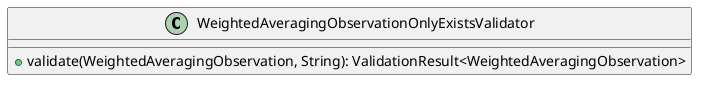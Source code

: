 @startuml

    class WeightedAveragingObservationOnlyExistsValidator [[WeightedAveragingObservationOnlyExistsValidator.html]] {
        +validate(WeightedAveragingObservation, String): ValidationResult<WeightedAveragingObservation>
    }

@enduml
